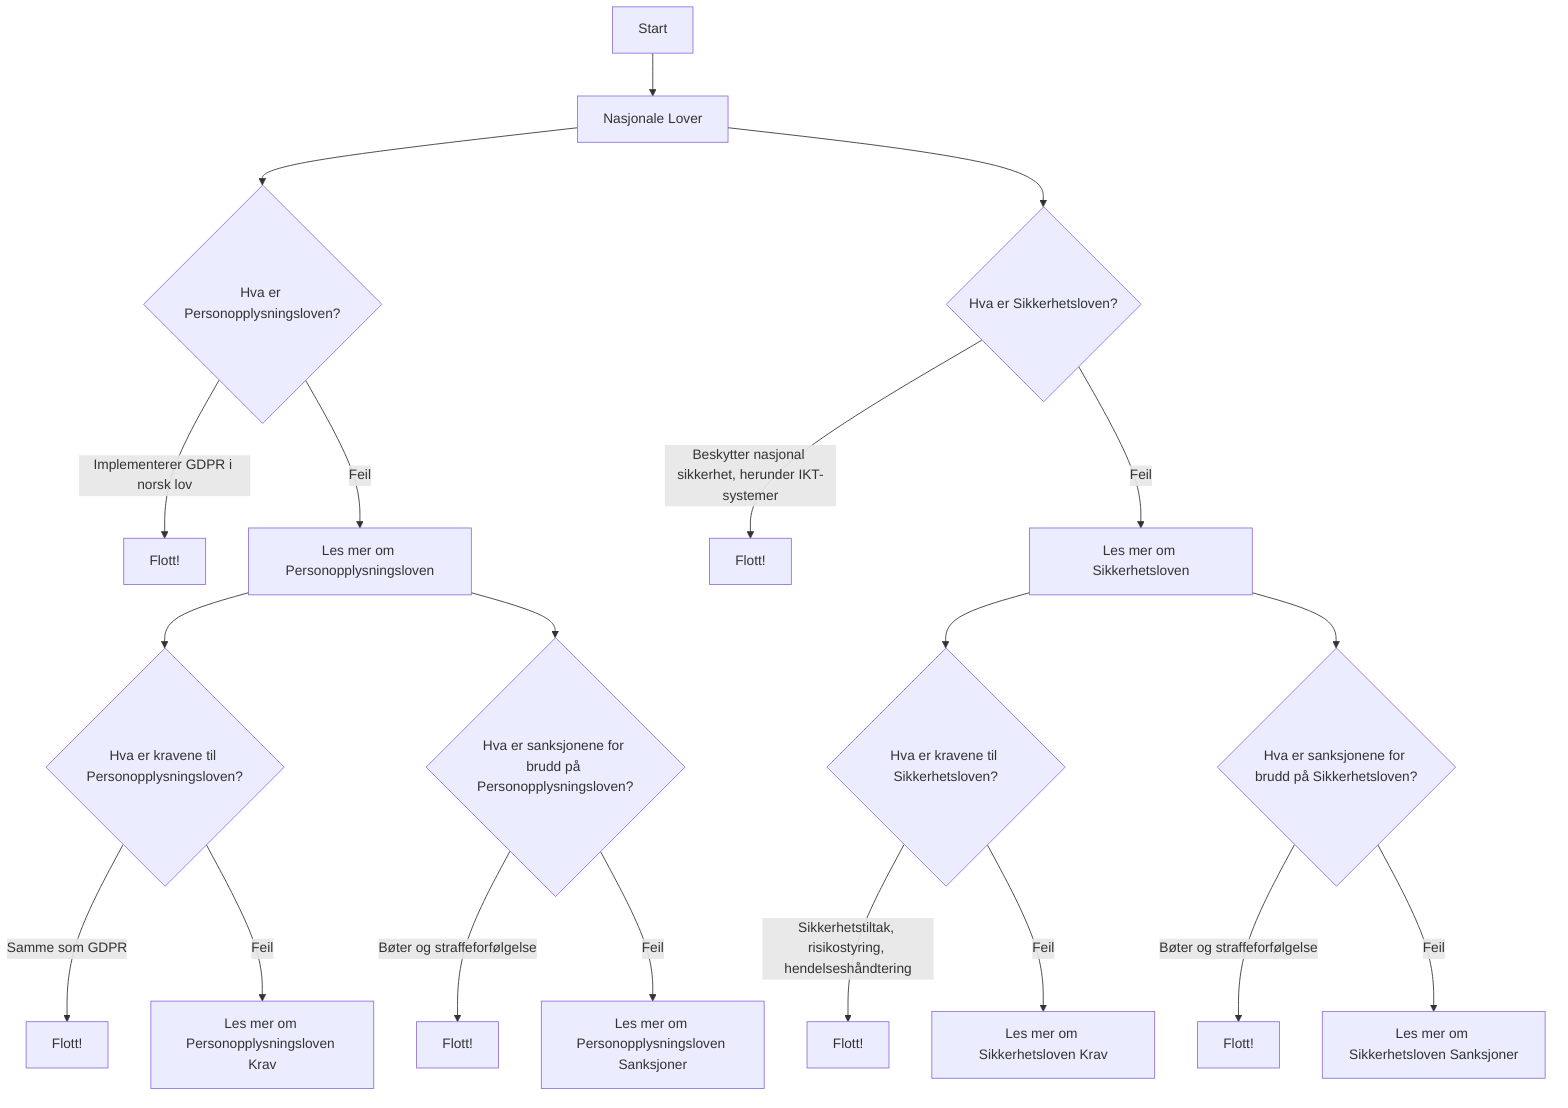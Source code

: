 flowchart TD
    Start --> A[Nasjonale Lover]
    
    A --> B{Hva er Personopplysningsloven?}
    B -->|Implementerer GDPR i norsk lov| B1[Flott!]
    B -->|Feil| B2[Les mer om Personopplysningsloven]
    
    B2 --> C{Hva er kravene til Personopplysningsloven?}
    C -->|Samme som GDPR| C1[Flott!]
    C -->|Feil| C2[Les mer om Personopplysningsloven Krav]
    
    B2 --> D{Hva er sanksjonene for brudd på Personopplysningsloven?}
    D -->|Bøter og straffeforfølgelse| D1[Flott!]
    D -->|Feil| D2[Les mer om Personopplysningsloven Sanksjoner]
    
    A --> E{Hva er Sikkerhetsloven?}
    E -->|Beskytter nasjonal sikkerhet, herunder IKT-systemer| E1[Flott!]
    E -->|Feil| E2[Les mer om Sikkerhetsloven]
    
    E2 --> F{Hva er kravene til Sikkerhetsloven?}
    F -->|Sikkerhetstiltak, risikostyring, hendelseshåndtering| F1[Flott!]
    F -->|Feil| F2[Les mer om Sikkerhetsloven Krav]
    
    E2 --> G{Hva er sanksjonene for brudd på Sikkerhetsloven?}
    G -->|Bøter og straffeforfølgelse| G1[Flott!]
    G -->|Feil| G2[Les mer om Sikkerhetsloven Sanksjoner]